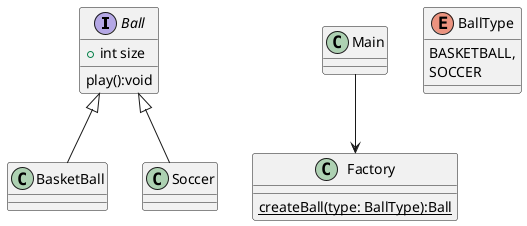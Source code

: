 @startuml
'https://plantuml.com/class-diagram

interface Ball

Ball <|-- BasketBall
Ball <|-- Soccer

Ball : play():void
Ball : + int size

class Factory{
    {static} createBall(type: BallType):Ball
}

class Main{

}

Main --> Factory
enum BallType{
BASKETBALL,
SOCCER
}
@enduml